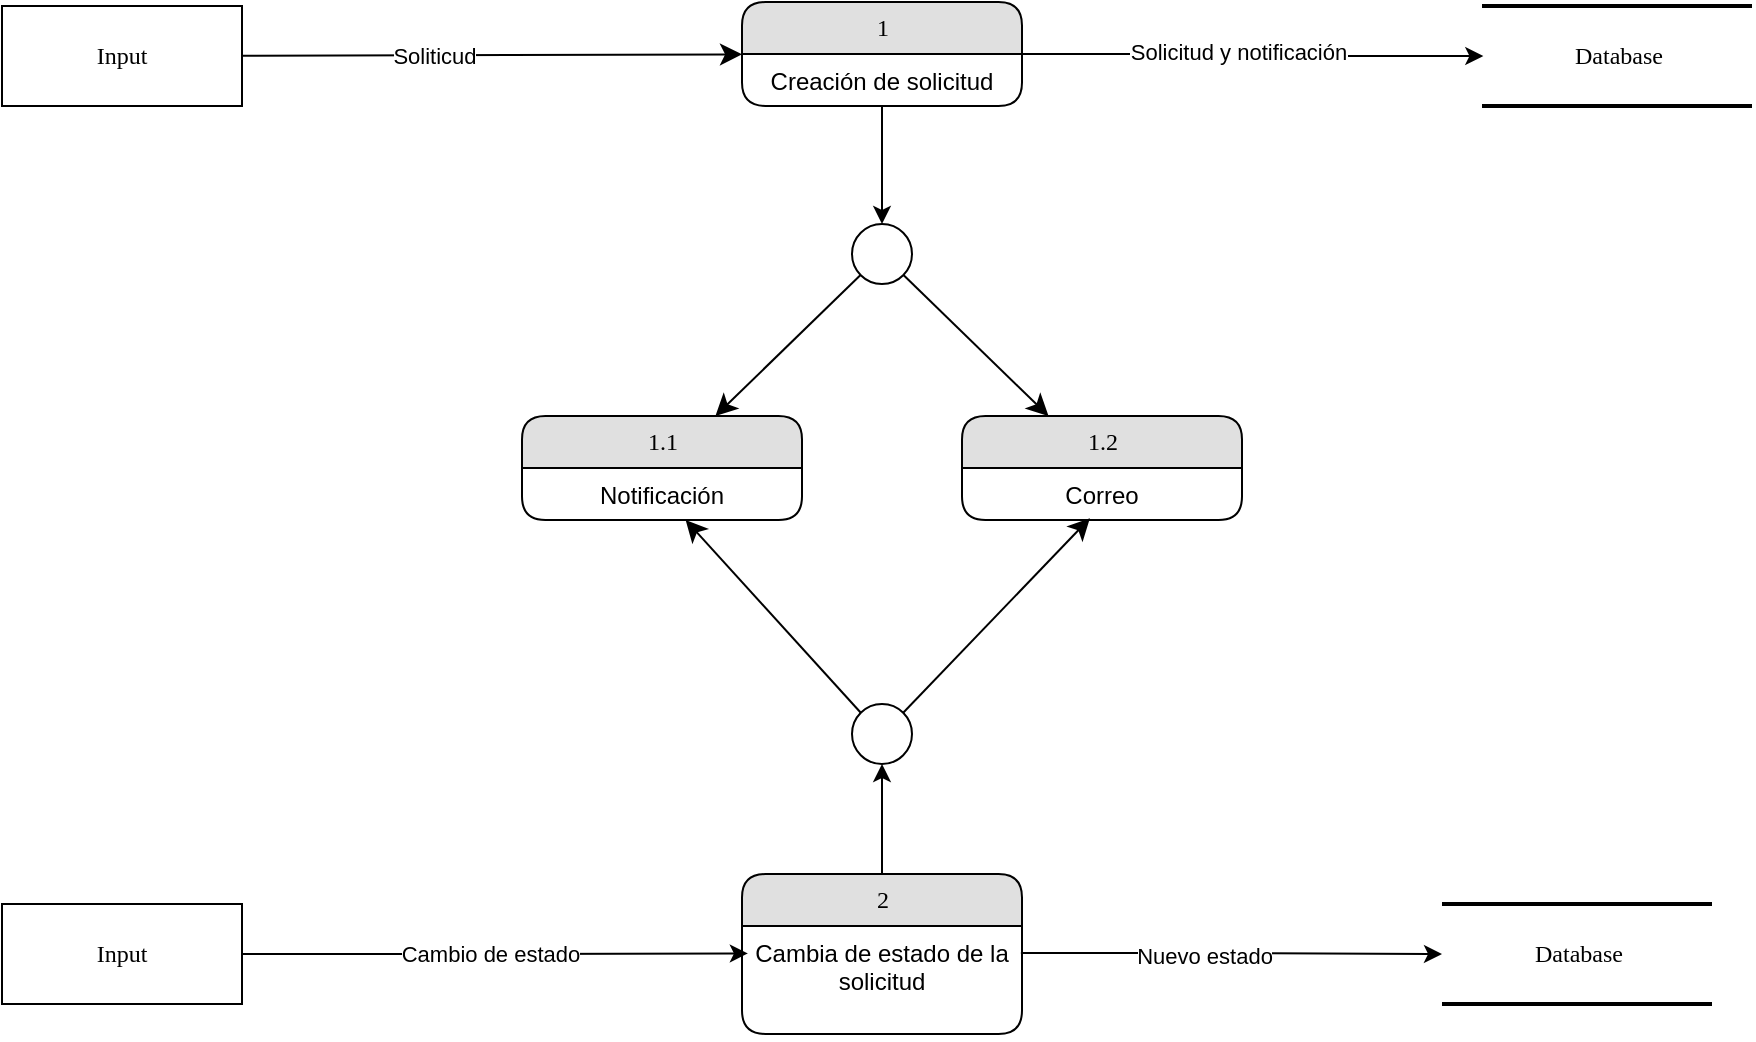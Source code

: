 <mxfile version="27.1.1">
  <diagram name="Page-1" id="52a04d89-c75d-2922-d76d-85b35f80e030">
    <mxGraphModel dx="2194" dy="1205" grid="1" gridSize="10" guides="1" tooltips="1" connect="1" arrows="1" fold="1" page="1" pageScale="1" pageWidth="1100" pageHeight="850" background="none" math="0" shadow="0">
      <root>
        <mxCell id="0" />
        <mxCell id="1" parent="0" />
        <mxCell id="21ea969265ad0168-30" value="Database" style="html=1;rounded=0;shadow=0;comic=0;labelBackgroundColor=none;strokeWidth=2;fontFamily=Verdana;fontSize=12;align=center;shape=mxgraph.ios7ui.horLines;" parent="1" vertex="1">
          <mxGeometry x="800" y="101" width="135" height="50" as="geometry" />
        </mxCell>
        <mxCell id="1fdf3b25b50cf41e-27" style="edgeStyle=none;html=1;labelBackgroundColor=none;startFill=0;startSize=8;endFill=1;endSize=8;fontFamily=Verdana;fontSize=12;" parent="1" source="17472293e6e8944d-30" target="1fdf3b25b50cf41e-1" edge="1">
          <mxGeometry relative="1" as="geometry" />
        </mxCell>
        <mxCell id="wMN-TCuJhk8-eqtXlOjX-2" value="Soliticud" style="edgeLabel;html=1;align=center;verticalAlign=middle;resizable=0;points=[];" vertex="1" connectable="0" parent="1fdf3b25b50cf41e-27">
          <mxGeometry x="-0.232" y="-3" relative="1" as="geometry">
            <mxPoint y="-3" as="offset" />
          </mxGeometry>
        </mxCell>
        <mxCell id="17472293e6e8944d-30" value="Input" style="whiteSpace=wrap;html=1;rounded=0;shadow=0;comic=0;labelBackgroundColor=none;strokeWidth=1;fontFamily=Verdana;fontSize=12;align=center;" parent="1" vertex="1">
          <mxGeometry x="60" y="101" width="120" height="50" as="geometry" />
        </mxCell>
        <mxCell id="wMN-TCuJhk8-eqtXlOjX-6" style="edgeStyle=orthogonalEdgeStyle;rounded=0;orthogonalLoop=1;jettySize=auto;html=1;" edge="1" parent="1" source="1fdf3b25b50cf41e-1" target="1fdf3b25b50cf41e-34">
          <mxGeometry relative="1" as="geometry" />
        </mxCell>
        <mxCell id="1fdf3b25b50cf41e-1" value="1" style="swimlane;html=1;fontStyle=0;childLayout=stackLayout;horizontal=1;startSize=26;fillColor=#e0e0e0;horizontalStack=0;resizeParent=1;resizeLast=0;collapsible=1;marginBottom=0;swimlaneFillColor=#ffffff;align=center;rounded=1;shadow=0;comic=0;labelBackgroundColor=none;strokeWidth=1;fontFamily=Verdana;fontSize=12" parent="1" vertex="1">
          <mxGeometry x="430" y="99" width="140" height="52" as="geometry" />
        </mxCell>
        <mxCell id="1fdf3b25b50cf41e-2" value="Creación de solicitud" style="text;html=1;strokeColor=none;fillColor=none;spacingLeft=4;spacingRight=4;whiteSpace=wrap;overflow=hidden;rotatable=0;points=[[0,0.5],[1,0.5]];portConstraint=eastwest;align=center;" parent="1fdf3b25b50cf41e-1" vertex="1">
          <mxGeometry y="26" width="140" height="26" as="geometry" />
        </mxCell>
        <mxCell id="1fdf3b25b50cf41e-11" value="1.2" style="swimlane;html=1;fontStyle=0;childLayout=stackLayout;horizontal=1;startSize=26;fillColor=#e0e0e0;horizontalStack=0;resizeParent=1;resizeLast=0;collapsible=1;marginBottom=0;swimlaneFillColor=#ffffff;align=center;rounded=1;shadow=0;comic=0;labelBackgroundColor=none;strokeWidth=1;fontFamily=Verdana;fontSize=12" parent="1" vertex="1">
          <mxGeometry x="540" y="306" width="140" height="52" as="geometry" />
        </mxCell>
        <mxCell id="1fdf3b25b50cf41e-12" value="Correo" style="text;html=1;strokeColor=none;fillColor=none;spacingLeft=4;spacingRight=4;whiteSpace=wrap;overflow=hidden;rotatable=0;points=[[0,0.5],[1,0.5]];portConstraint=eastwest;align=center;" parent="1fdf3b25b50cf41e-11" vertex="1">
          <mxGeometry y="26" width="140" height="26" as="geometry" />
        </mxCell>
        <mxCell id="1fdf3b25b50cf41e-43" style="edgeStyle=none;html=1;labelBackgroundColor=none;startFill=0;startSize=8;endFill=1;endSize=8;fontFamily=Verdana;fontSize=12;" parent="1" source="1fdf3b25b50cf41e-13" edge="1">
          <mxGeometry relative="1" as="geometry">
            <mxPoint x="320" y="440" as="targetPoint" />
          </mxGeometry>
        </mxCell>
        <mxCell id="1fdf3b25b50cf41e-15" value="1.1" style="swimlane;html=1;fontStyle=0;childLayout=stackLayout;horizontal=1;startSize=26;fillColor=#e0e0e0;horizontalStack=0;resizeParent=1;resizeLast=0;collapsible=1;marginBottom=0;swimlaneFillColor=#ffffff;align=center;rounded=1;shadow=0;comic=0;labelBackgroundColor=none;strokeWidth=1;fontFamily=Verdana;fontSize=12" parent="1" vertex="1">
          <mxGeometry x="320" y="306" width="140" height="52" as="geometry" />
        </mxCell>
        <mxCell id="1fdf3b25b50cf41e-16" value="Notificación" style="text;html=1;strokeColor=none;fillColor=none;spacingLeft=4;spacingRight=4;whiteSpace=wrap;overflow=hidden;rotatable=0;points=[[0,0.5],[1,0.5]];portConstraint=eastwest;align=center;" parent="1fdf3b25b50cf41e-15" vertex="1">
          <mxGeometry y="26" width="140" height="26" as="geometry" />
        </mxCell>
        <mxCell id="1fdf3b25b50cf41e-44" style="edgeStyle=none;html=1;labelBackgroundColor=none;startFill=0;startSize=8;endFill=1;endSize=8;fontFamily=Verdana;fontSize=12;" parent="1" target="1fdf3b25b50cf41e-21" edge="1">
          <mxGeometry relative="1" as="geometry">
            <mxPoint x="390" y="466" as="sourcePoint" />
          </mxGeometry>
        </mxCell>
        <mxCell id="1fdf3b25b50cf41e-48" style="edgeStyle=none;html=1;labelBackgroundColor=none;startFill=0;startSize=8;endFill=1;endSize=8;fontFamily=Verdana;fontSize=12;" parent="1" target="1fdf3b25b50cf41e-17" edge="1">
          <mxGeometry relative="1" as="geometry">
            <mxPoint x="250" y="466" as="sourcePoint" />
          </mxGeometry>
        </mxCell>
        <mxCell id="1fdf3b25b50cf41e-36" style="edgeStyle=none;html=1;labelBackgroundColor=none;startFill=0;startSize=8;endFill=1;endSize=8;fontFamily=Verdana;fontSize=12;" parent="1" source="1fdf3b25b50cf41e-34" target="1fdf3b25b50cf41e-15" edge="1">
          <mxGeometry relative="1" as="geometry" />
        </mxCell>
        <mxCell id="1fdf3b25b50cf41e-37" style="edgeStyle=none;html=1;labelBackgroundColor=none;startFill=0;startSize=8;endFill=1;endSize=8;fontFamily=Verdana;fontSize=12;" parent="1" source="1fdf3b25b50cf41e-34" target="1fdf3b25b50cf41e-11" edge="1">
          <mxGeometry relative="1" as="geometry" />
        </mxCell>
        <mxCell id="1fdf3b25b50cf41e-34" value="" style="ellipse;whiteSpace=wrap;html=1;rounded=1;shadow=0;comic=0;labelBackgroundColor=none;strokeWidth=1;fontFamily=Verdana;fontSize=12;align=center;" parent="1" vertex="1">
          <mxGeometry x="485" y="210" width="30" height="30" as="geometry" />
        </mxCell>
        <mxCell id="wMN-TCuJhk8-eqtXlOjX-4" style="edgeStyle=orthogonalEdgeStyle;rounded=0;orthogonalLoop=1;jettySize=auto;html=1;entryX=0.005;entryY=0.5;entryDx=0;entryDy=0;entryPerimeter=0;" edge="1" parent="1" source="1fdf3b25b50cf41e-1" target="21ea969265ad0168-30">
          <mxGeometry relative="1" as="geometry" />
        </mxCell>
        <mxCell id="wMN-TCuJhk8-eqtXlOjX-5" value="Solicitud y notificación" style="edgeLabel;html=1;align=center;verticalAlign=middle;resizable=0;points=[];" vertex="1" connectable="0" parent="wMN-TCuJhk8-eqtXlOjX-4">
          <mxGeometry x="-0.072" y="1" relative="1" as="geometry">
            <mxPoint as="offset" />
          </mxGeometry>
        </mxCell>
        <mxCell id="wMN-TCuJhk8-eqtXlOjX-7" value="Input" style="whiteSpace=wrap;html=1;rounded=0;shadow=0;comic=0;labelBackgroundColor=none;strokeWidth=1;fontFamily=Verdana;fontSize=12;align=center;" vertex="1" parent="1">
          <mxGeometry x="60" y="550" width="120" height="50" as="geometry" />
        </mxCell>
        <mxCell id="wMN-TCuJhk8-eqtXlOjX-25" value="" style="edgeStyle=orthogonalEdgeStyle;rounded=0;orthogonalLoop=1;jettySize=auto;html=1;" edge="1" parent="1" source="wMN-TCuJhk8-eqtXlOjX-8" target="wMN-TCuJhk8-eqtXlOjX-23">
          <mxGeometry relative="1" as="geometry" />
        </mxCell>
        <mxCell id="wMN-TCuJhk8-eqtXlOjX-8" value="2" style="swimlane;html=1;fontStyle=0;childLayout=stackLayout;horizontal=1;startSize=26;fillColor=#e0e0e0;horizontalStack=0;resizeParent=1;resizeLast=0;collapsible=1;marginBottom=0;swimlaneFillColor=#ffffff;align=center;rounded=1;shadow=0;comic=0;labelBackgroundColor=none;strokeWidth=1;fontFamily=Verdana;fontSize=12" vertex="1" parent="1">
          <mxGeometry x="430" y="535" width="140" height="80" as="geometry" />
        </mxCell>
        <mxCell id="wMN-TCuJhk8-eqtXlOjX-9" value="Cambia de estado de la solicitud" style="text;html=1;strokeColor=none;fillColor=none;spacingLeft=4;spacingRight=4;whiteSpace=wrap;overflow=hidden;rotatable=0;points=[[0,0.5],[1,0.5]];portConstraint=eastwest;align=center;" vertex="1" parent="wMN-TCuJhk8-eqtXlOjX-8">
          <mxGeometry y="26" width="140" height="54" as="geometry" />
        </mxCell>
        <mxCell id="wMN-TCuJhk8-eqtXlOjX-12" style="edgeStyle=orthogonalEdgeStyle;rounded=0;orthogonalLoop=1;jettySize=auto;html=1;entryX=0.021;entryY=0.254;entryDx=0;entryDy=0;entryPerimeter=0;" edge="1" parent="1" source="wMN-TCuJhk8-eqtXlOjX-7" target="wMN-TCuJhk8-eqtXlOjX-9">
          <mxGeometry relative="1" as="geometry" />
        </mxCell>
        <mxCell id="wMN-TCuJhk8-eqtXlOjX-13" value="Cambio de estado" style="edgeLabel;html=1;align=center;verticalAlign=middle;resizable=0;points=[];" vertex="1" connectable="0" parent="wMN-TCuJhk8-eqtXlOjX-12">
          <mxGeometry x="-0.024" relative="1" as="geometry">
            <mxPoint as="offset" />
          </mxGeometry>
        </mxCell>
        <mxCell id="wMN-TCuJhk8-eqtXlOjX-14" value="Database" style="html=1;rounded=0;shadow=0;comic=0;labelBackgroundColor=none;strokeWidth=2;fontFamily=Verdana;fontSize=12;align=center;shape=mxgraph.ios7ui.horLines;" vertex="1" parent="1">
          <mxGeometry x="780" y="550" width="135" height="50" as="geometry" />
        </mxCell>
        <mxCell id="wMN-TCuJhk8-eqtXlOjX-19" style="edgeStyle=orthogonalEdgeStyle;rounded=0;orthogonalLoop=1;jettySize=auto;html=1;exitX=0.996;exitY=0.25;exitDx=0;exitDy=0;exitPerimeter=0;" edge="1" parent="1" source="wMN-TCuJhk8-eqtXlOjX-9" target="wMN-TCuJhk8-eqtXlOjX-14">
          <mxGeometry relative="1" as="geometry" />
        </mxCell>
        <mxCell id="wMN-TCuJhk8-eqtXlOjX-20" value="Nuevo estado" style="edgeLabel;html=1;align=center;verticalAlign=middle;resizable=0;points=[];" vertex="1" connectable="0" parent="wMN-TCuJhk8-eqtXlOjX-19">
          <mxGeometry x="-0.139" y="-1" relative="1" as="geometry">
            <mxPoint as="offset" />
          </mxGeometry>
        </mxCell>
        <mxCell id="wMN-TCuJhk8-eqtXlOjX-23" value="" style="ellipse;whiteSpace=wrap;html=1;rounded=1;shadow=0;comic=0;labelBackgroundColor=none;strokeWidth=1;fontFamily=Verdana;fontSize=12;align=center;" vertex="1" parent="1">
          <mxGeometry x="485" y="450" width="30" height="30" as="geometry" />
        </mxCell>
        <mxCell id="wMN-TCuJhk8-eqtXlOjX-28" style="edgeStyle=none;html=1;labelBackgroundColor=none;startFill=0;startSize=8;endFill=1;endSize=8;fontFamily=Verdana;fontSize=12;exitX=0;exitY=0;exitDx=0;exitDy=0;" edge="1" parent="1" source="wMN-TCuJhk8-eqtXlOjX-23" target="1fdf3b25b50cf41e-16">
          <mxGeometry relative="1" as="geometry">
            <mxPoint x="502" y="400" as="sourcePoint" />
            <mxPoint x="430" y="471" as="targetPoint" />
          </mxGeometry>
        </mxCell>
        <mxCell id="wMN-TCuJhk8-eqtXlOjX-29" style="edgeStyle=none;html=1;labelBackgroundColor=none;startFill=0;startSize=8;endFill=1;endSize=8;fontFamily=Verdana;fontSize=12;entryX=0.457;entryY=0.965;entryDx=0;entryDy=0;entryPerimeter=0;exitX=1;exitY=0;exitDx=0;exitDy=0;" edge="1" parent="1" source="wMN-TCuJhk8-eqtXlOjX-23" target="1fdf3b25b50cf41e-12">
          <mxGeometry relative="1" as="geometry">
            <mxPoint x="682" y="430" as="sourcePoint" />
            <mxPoint x="610" y="501" as="targetPoint" />
          </mxGeometry>
        </mxCell>
      </root>
    </mxGraphModel>
  </diagram>
</mxfile>
